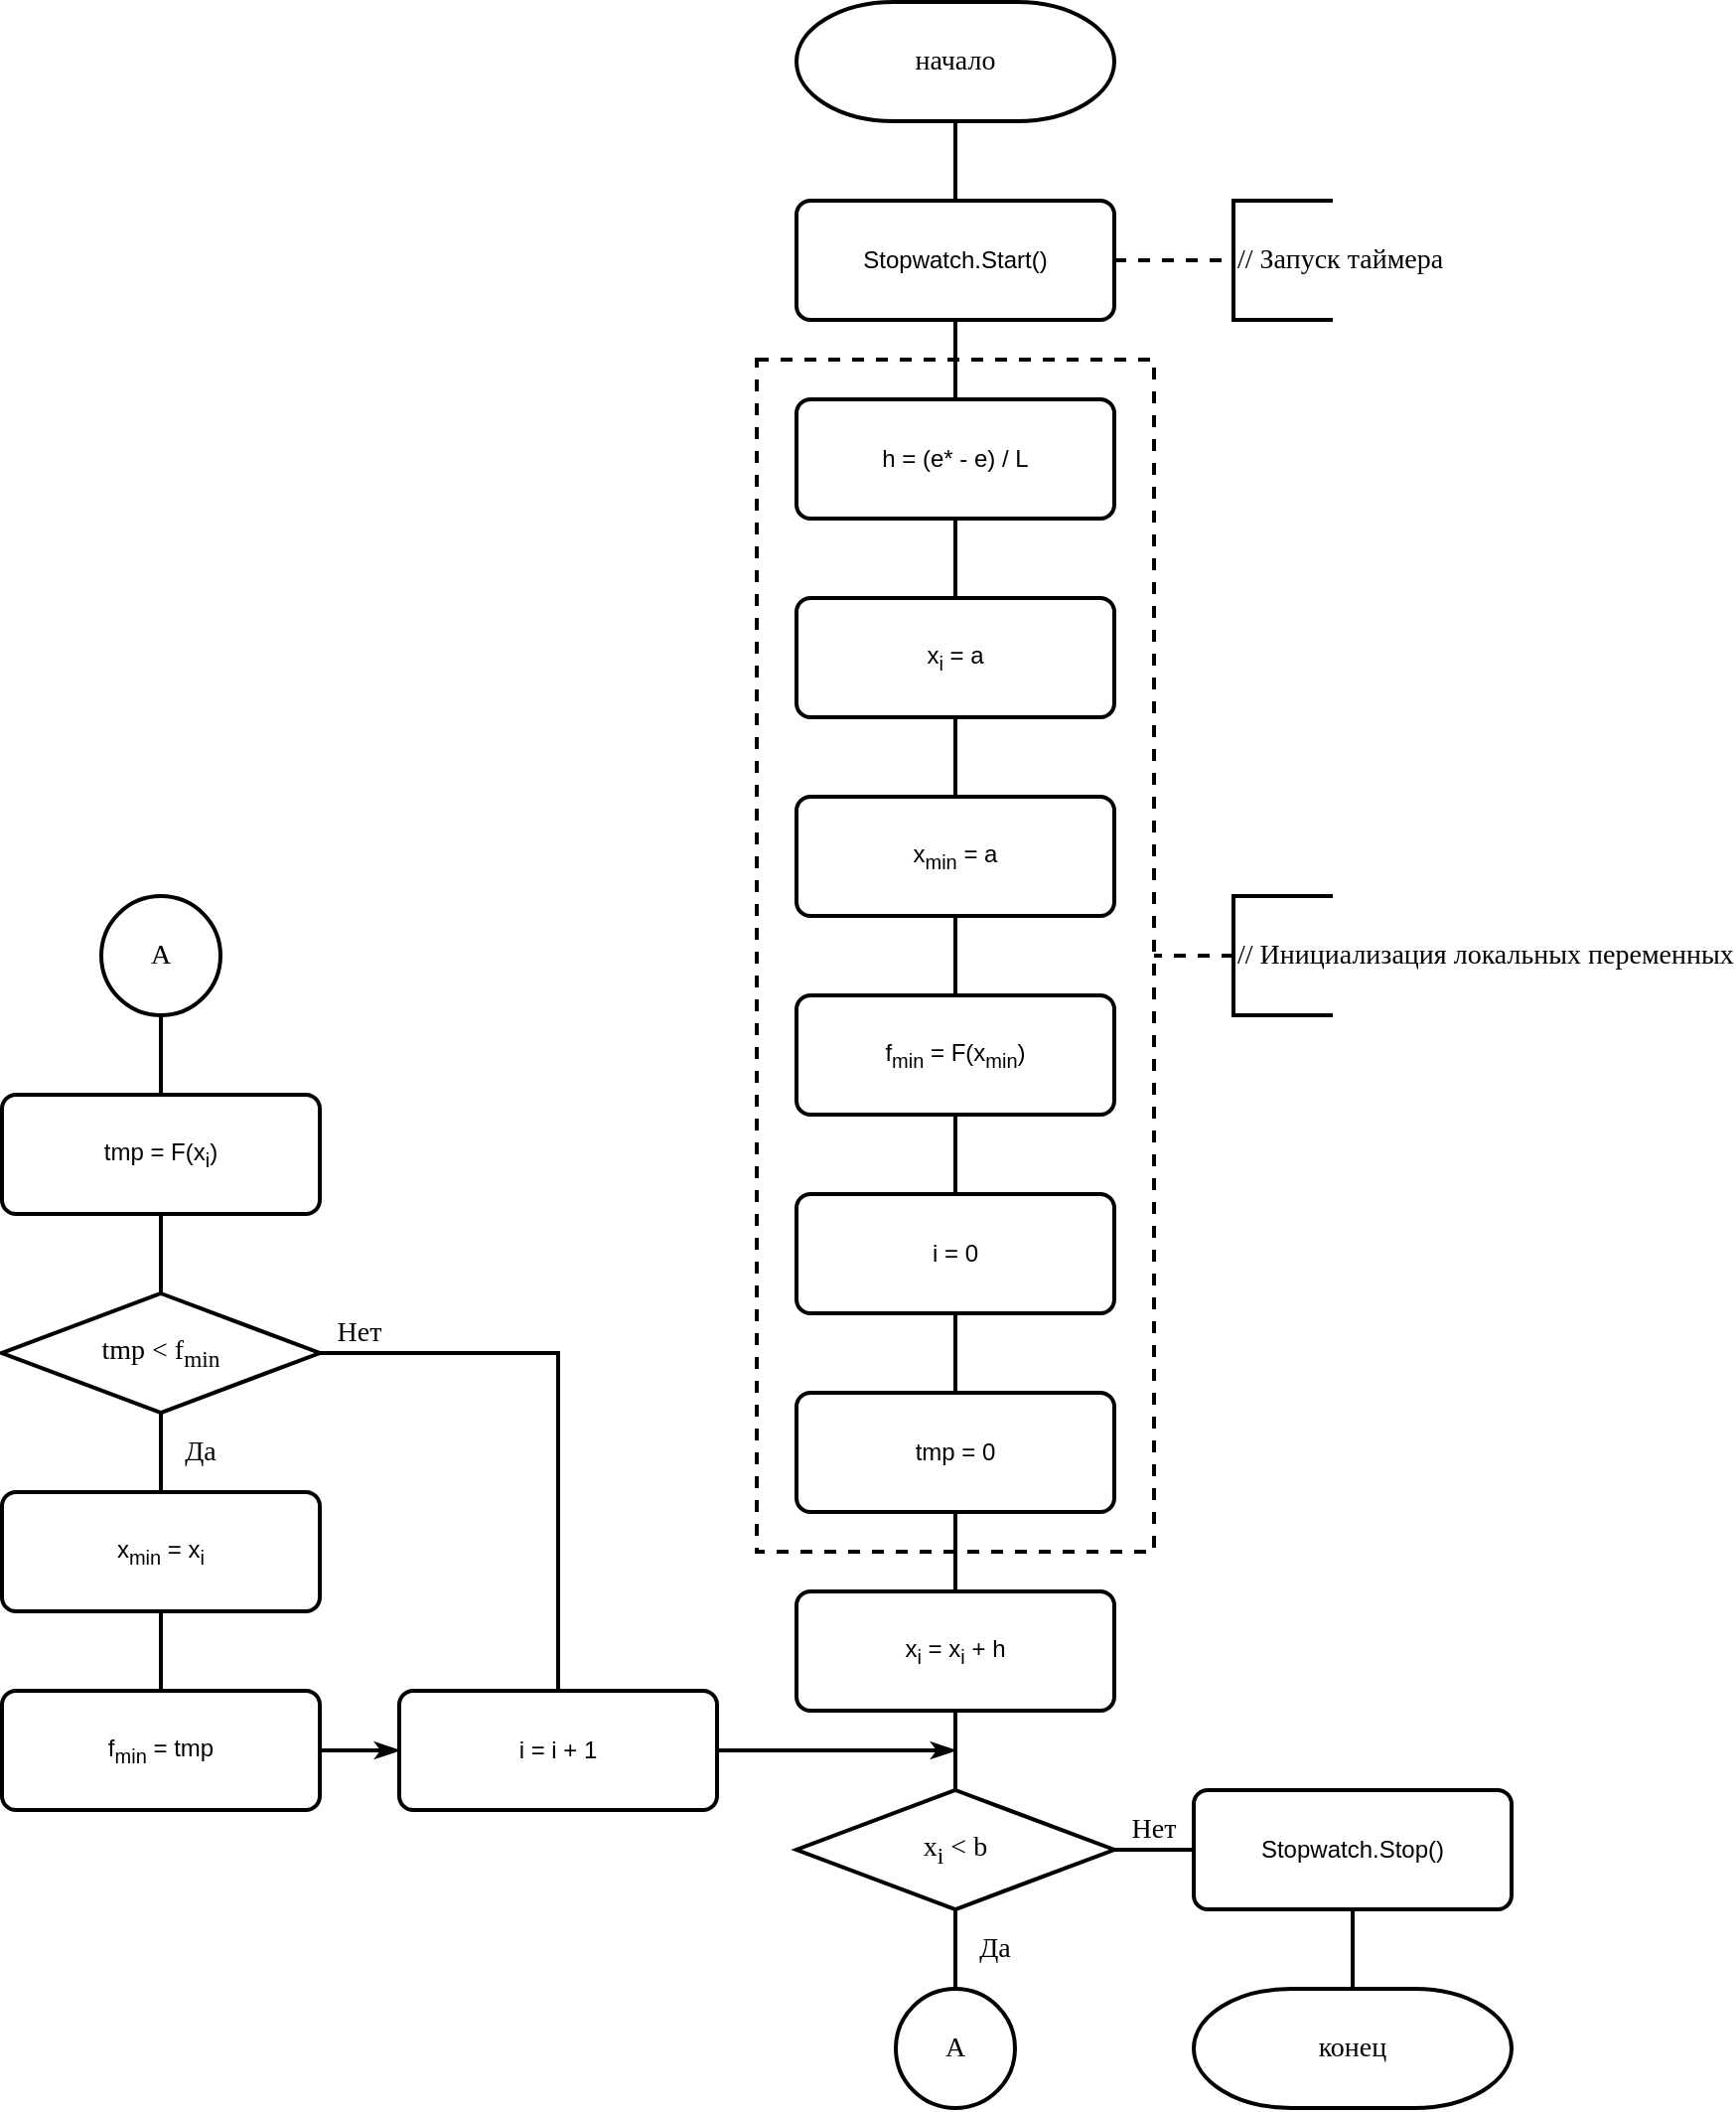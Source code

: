 <mxfile version="10.6.7" type="github"><diagram id="XA9Kl1savB8bdfYkQlx1" name="Page-1"><mxGraphModel dx="2818" dy="1137" grid="1" gridSize="10" guides="1" tooltips="1" connect="1" arrows="1" fold="1" page="1" pageScale="1" pageWidth="827" pageHeight="1169" math="0" shadow="0"><root><mxCell id="0"/><mxCell id="1" parent="0"/><mxCell id="ahvZ2IKFFQsfC9O4d0Ur-1" value="начало" style="strokeWidth=2;html=1;shape=mxgraph.flowchart.terminator;whiteSpace=wrap;fontFamily=Times New Roman;fontSize=14;" vertex="1" parent="1"><mxGeometry x="280" y="120" width="160" height="60" as="geometry"/></mxCell><mxCell id="ahvZ2IKFFQsfC9O4d0Ur-12" style="edgeStyle=orthogonalEdgeStyle;rounded=0;orthogonalLoop=1;jettySize=auto;html=1;exitX=0.5;exitY=1;exitDx=0;exitDy=0;entryX=0.5;entryY=0;entryDx=0;entryDy=0;endArrow=none;endFill=0;fontFamily=Times New Roman;fontSize=14;strokeWidth=2;" edge="1" parent="1" source="ahvZ2IKFFQsfC9O4d0Ur-2" target="ahvZ2IKFFQsfC9O4d0Ur-11"><mxGeometry relative="1" as="geometry"/></mxCell><mxCell id="ahvZ2IKFFQsfC9O4d0Ur-2" value="&lt;span&gt;x&lt;/span&gt;&lt;sub&gt;i&lt;/sub&gt;&amp;nbsp;=&amp;nbsp;&lt;span&gt;x&lt;/span&gt;&lt;sub&gt;i&lt;/sub&gt;&amp;nbsp;+ h" style="rounded=1;whiteSpace=wrap;html=1;absoluteArcSize=1;arcSize=14;strokeWidth=2;" vertex="1" parent="1"><mxGeometry x="280" y="920" width="160" height="60" as="geometry"/></mxCell><mxCell id="ahvZ2IKFFQsfC9O4d0Ur-5" value="// Запуск таймера" style="strokeWidth=2;html=1;shape=mxgraph.flowchart.annotation_1;align=left;pointerEvents=1;fontFamily=Times New Roman;fontSize=14;" vertex="1" parent="1"><mxGeometry x="500" y="220" width="50" height="60" as="geometry"/></mxCell><mxCell id="ahvZ2IKFFQsfC9O4d0Ur-44" style="edgeStyle=orthogonalEdgeStyle;rounded=0;orthogonalLoop=1;jettySize=auto;html=1;exitX=1;exitY=0.5;exitDx=0;exitDy=0;entryX=0;entryY=0.5;entryDx=0;entryDy=0;endArrow=none;endFill=0;strokeWidth=2;fontFamily=Times New Roman;fontSize=14;" edge="1" parent="1" source="ahvZ2IKFFQsfC9O4d0Ur-11" target="ahvZ2IKFFQsfC9O4d0Ur-43"><mxGeometry relative="1" as="geometry"/></mxCell><mxCell id="ahvZ2IKFFQsfC9O4d0Ur-65" style="edgeStyle=orthogonalEdgeStyle;rounded=0;orthogonalLoop=1;jettySize=auto;html=1;exitX=0.5;exitY=1;exitDx=0;exitDy=0;entryX=0.5;entryY=0;entryDx=0;entryDy=0;endArrow=none;endFill=0;strokeWidth=2;fontFamily=Times New Roman;fontSize=14;" edge="1" parent="1" source="ahvZ2IKFFQsfC9O4d0Ur-11" target="ahvZ2IKFFQsfC9O4d0Ur-51"><mxGeometry relative="1" as="geometry"/></mxCell><mxCell id="ahvZ2IKFFQsfC9O4d0Ur-11" value="x&lt;sub&gt;i&lt;/sub&gt;&amp;nbsp;&amp;lt; b" style="rhombus;whiteSpace=wrap;html=1;fontFamily=Times New Roman;fontSize=14;strokeWidth=2;" vertex="1" parent="1"><mxGeometry x="280" y="1020" width="160" height="60" as="geometry"/></mxCell><mxCell id="ahvZ2IKFFQsfC9O4d0Ur-64" style="edgeStyle=orthogonalEdgeStyle;rounded=0;orthogonalLoop=1;jettySize=auto;html=1;exitX=0.5;exitY=1;exitDx=0;exitDy=0;entryX=0.5;entryY=0;entryDx=0;entryDy=0;endArrow=none;endFill=0;strokeWidth=2;fontFamily=Times New Roman;fontSize=14;" edge="1" parent="1" source="ahvZ2IKFFQsfC9O4d0Ur-13" target="ahvZ2IKFFQsfC9O4d0Ur-54"><mxGeometry relative="1" as="geometry"/></mxCell><mxCell id="ahvZ2IKFFQsfC9O4d0Ur-68" style="edgeStyle=orthogonalEdgeStyle;rounded=0;orthogonalLoop=1;jettySize=auto;html=1;exitX=1;exitY=0.5;exitDx=0;exitDy=0;entryX=0.5;entryY=0;entryDx=0;entryDy=0;endArrow=none;endFill=0;strokeWidth=2;fontFamily=Times New Roman;fontSize=14;" edge="1" parent="1" source="ahvZ2IKFFQsfC9O4d0Ur-13" target="ahvZ2IKFFQsfC9O4d0Ur-59"><mxGeometry relative="1" as="geometry"/></mxCell><mxCell id="ahvZ2IKFFQsfC9O4d0Ur-13" value="tmp &amp;lt; f&lt;sub&gt;min&lt;/sub&gt;" style="rhombus;whiteSpace=wrap;html=1;fontFamily=Times New Roman;fontSize=14;strokeWidth=2;" vertex="1" parent="1"><mxGeometry x="-120" y="770" width="160" height="60" as="geometry"/></mxCell><mxCell id="ahvZ2IKFFQsfC9O4d0Ur-15" value="Да" style="text;html=1;strokeColor=none;fillColor=none;align=center;verticalAlign=middle;whiteSpace=wrap;rounded=0;fontFamily=Times New Roman;fontSize=14;" vertex="1" parent="1"><mxGeometry x="360" y="1090" width="40" height="20" as="geometry"/></mxCell><mxCell id="ahvZ2IKFFQsfC9O4d0Ur-23" value="" style="rounded=0;whiteSpace=wrap;html=1;fontFamily=Times New Roman;fontSize=14;dashed=1;strokeWidth=2;perimeterSpacing=0;" vertex="1" parent="1"><mxGeometry x="260" y="300" width="200" height="600" as="geometry"/></mxCell><mxCell id="ahvZ2IKFFQsfC9O4d0Ur-22" style="edgeStyle=orthogonalEdgeStyle;rounded=0;orthogonalLoop=1;jettySize=auto;html=1;exitX=0.5;exitY=1;exitDx=0;exitDy=0;entryX=0.5;entryY=0;entryDx=0;entryDy=0;endArrow=none;endFill=0;fontFamily=Times New Roman;fontSize=14;strokeWidth=2;" edge="1" parent="1" source="ahvZ2IKFFQsfC9O4d0Ur-16" target="ahvZ2IKFFQsfC9O4d0Ur-21"><mxGeometry relative="1" as="geometry"/></mxCell><mxCell id="ahvZ2IKFFQsfC9O4d0Ur-16" value="&lt;span&gt;h = (e* - e) / L&lt;/span&gt;" style="rounded=1;whiteSpace=wrap;html=1;absoluteArcSize=1;arcSize=14;strokeWidth=2;" vertex="1" parent="1"><mxGeometry x="280" y="320" width="160" height="60" as="geometry"/></mxCell><mxCell id="ahvZ2IKFFQsfC9O4d0Ur-20" style="edgeStyle=orthogonalEdgeStyle;rounded=0;orthogonalLoop=1;jettySize=auto;html=1;exitX=0.5;exitY=1;exitDx=0;exitDy=0;entryX=0.5;entryY=0;entryDx=0;entryDy=0;endArrow=none;endFill=0;fontFamily=Times New Roman;fontSize=14;strokeWidth=2;" edge="1" parent="1" source="ahvZ2IKFFQsfC9O4d0Ur-18" target="ahvZ2IKFFQsfC9O4d0Ur-16"><mxGeometry relative="1" as="geometry"/></mxCell><mxCell id="ahvZ2IKFFQsfC9O4d0Ur-33" style="edgeStyle=orthogonalEdgeStyle;rounded=0;orthogonalLoop=1;jettySize=auto;html=1;exitX=1;exitY=0.5;exitDx=0;exitDy=0;entryX=0;entryY=0.5;entryDx=0;entryDy=0;entryPerimeter=0;endArrow=none;endFill=0;fontFamily=Times New Roman;fontSize=14;dashed=1;strokeWidth=2;" edge="1" parent="1" source="ahvZ2IKFFQsfC9O4d0Ur-18" target="ahvZ2IKFFQsfC9O4d0Ur-5"><mxGeometry relative="1" as="geometry"/></mxCell><mxCell id="ahvZ2IKFFQsfC9O4d0Ur-18" value="&lt;span&gt;Stopwatch.Start()&lt;/span&gt;&lt;br&gt;" style="rounded=1;whiteSpace=wrap;html=1;absoluteArcSize=1;arcSize=14;strokeWidth=2;" vertex="1" parent="1"><mxGeometry x="280" y="220" width="160" height="60" as="geometry"/></mxCell><mxCell id="ahvZ2IKFFQsfC9O4d0Ur-26" style="edgeStyle=orthogonalEdgeStyle;rounded=0;orthogonalLoop=1;jettySize=auto;html=1;exitX=0.5;exitY=1;exitDx=0;exitDy=0;entryX=0.5;entryY=0;entryDx=0;entryDy=0;endArrow=none;endFill=0;fontFamily=Times New Roman;fontSize=14;strokeWidth=2;" edge="1" parent="1" source="ahvZ2IKFFQsfC9O4d0Ur-21" target="ahvZ2IKFFQsfC9O4d0Ur-24"><mxGeometry relative="1" as="geometry"/></mxCell><mxCell id="ahvZ2IKFFQsfC9O4d0Ur-21" value="&lt;span&gt;x&lt;/span&gt;&lt;sub&gt;i&lt;/sub&gt;&lt;span&gt;&amp;nbsp;= a&lt;/span&gt;&lt;br&gt;" style="rounded=1;whiteSpace=wrap;html=1;absoluteArcSize=1;arcSize=14;strokeWidth=2;" vertex="1" parent="1"><mxGeometry x="280" y="420" width="160" height="60" as="geometry"/></mxCell><mxCell id="ahvZ2IKFFQsfC9O4d0Ur-27" style="edgeStyle=orthogonalEdgeStyle;rounded=0;orthogonalLoop=1;jettySize=auto;html=1;exitX=0.5;exitY=1;exitDx=0;exitDy=0;entryX=0.5;entryY=0;entryDx=0;entryDy=0;endArrow=none;endFill=0;fontFamily=Times New Roman;fontSize=14;strokeWidth=2;" edge="1" parent="1" source="ahvZ2IKFFQsfC9O4d0Ur-24" target="ahvZ2IKFFQsfC9O4d0Ur-25"><mxGeometry relative="1" as="geometry"/></mxCell><mxCell id="ahvZ2IKFFQsfC9O4d0Ur-24" value="&lt;span&gt;x&lt;/span&gt;&lt;sub&gt;min&lt;/sub&gt;&lt;span&gt;&amp;nbsp;= a&lt;/span&gt;&lt;br&gt;" style="rounded=1;whiteSpace=wrap;html=1;absoluteArcSize=1;arcSize=14;strokeWidth=2;" vertex="1" parent="1"><mxGeometry x="280" y="520" width="160" height="60" as="geometry"/></mxCell><mxCell id="ahvZ2IKFFQsfC9O4d0Ur-30" style="edgeStyle=orthogonalEdgeStyle;rounded=0;orthogonalLoop=1;jettySize=auto;html=1;exitX=0.5;exitY=1;exitDx=0;exitDy=0;entryX=0.5;entryY=0;entryDx=0;entryDy=0;endArrow=none;endFill=0;fontFamily=Times New Roman;fontSize=14;strokeWidth=2;" edge="1" parent="1" source="ahvZ2IKFFQsfC9O4d0Ur-25" target="ahvZ2IKFFQsfC9O4d0Ur-28"><mxGeometry relative="1" as="geometry"/></mxCell><mxCell id="ahvZ2IKFFQsfC9O4d0Ur-25" value="&lt;span&gt;f&lt;/span&gt;&lt;sub&gt;min&lt;/sub&gt;&lt;span&gt;&amp;nbsp;= F(x&lt;/span&gt;&lt;sub&gt;min&lt;/sub&gt;&lt;span&gt;)&lt;/span&gt;&lt;br&gt;" style="rounded=1;whiteSpace=wrap;html=1;absoluteArcSize=1;arcSize=14;strokeWidth=2;" vertex="1" parent="1"><mxGeometry x="280" y="620" width="160" height="60" as="geometry"/></mxCell><mxCell id="ahvZ2IKFFQsfC9O4d0Ur-31" style="edgeStyle=orthogonalEdgeStyle;rounded=0;orthogonalLoop=1;jettySize=auto;html=1;exitX=0.5;exitY=1;exitDx=0;exitDy=0;entryX=0.5;entryY=0;entryDx=0;entryDy=0;endArrow=none;endFill=0;fontFamily=Times New Roman;fontSize=14;strokeWidth=2;" edge="1" parent="1" source="ahvZ2IKFFQsfC9O4d0Ur-28" target="ahvZ2IKFFQsfC9O4d0Ur-29"><mxGeometry relative="1" as="geometry"/></mxCell><mxCell id="ahvZ2IKFFQsfC9O4d0Ur-28" value="i = 0" style="rounded=1;whiteSpace=wrap;html=1;absoluteArcSize=1;arcSize=14;strokeWidth=2;" vertex="1" parent="1"><mxGeometry x="280" y="720" width="160" height="60" as="geometry"/></mxCell><mxCell id="ahvZ2IKFFQsfC9O4d0Ur-36" style="edgeStyle=orthogonalEdgeStyle;rounded=0;orthogonalLoop=1;jettySize=auto;html=1;exitX=0.5;exitY=1;exitDx=0;exitDy=0;entryX=0.5;entryY=0;entryDx=0;entryDy=0;endArrow=none;endFill=0;strokeWidth=2;fontFamily=Times New Roman;fontSize=14;" edge="1" parent="1" source="ahvZ2IKFFQsfC9O4d0Ur-29" target="ahvZ2IKFFQsfC9O4d0Ur-2"><mxGeometry relative="1" as="geometry"/></mxCell><mxCell id="ahvZ2IKFFQsfC9O4d0Ur-29" value="&lt;span&gt;tmp = 0&lt;/span&gt;" style="rounded=1;whiteSpace=wrap;html=1;absoluteArcSize=1;arcSize=14;strokeWidth=2;" vertex="1" parent="1"><mxGeometry x="280" y="820" width="160" height="60" as="geometry"/></mxCell><mxCell id="ahvZ2IKFFQsfC9O4d0Ur-32" style="edgeStyle=orthogonalEdgeStyle;rounded=0;orthogonalLoop=1;jettySize=auto;html=1;exitX=0.5;exitY=1;exitDx=0;exitDy=0;exitPerimeter=0;entryX=0.5;entryY=0;entryDx=0;entryDy=0;endArrow=none;endFill=0;fontFamily=Times New Roman;fontSize=14;strokeWidth=2;" edge="1" parent="1" source="ahvZ2IKFFQsfC9O4d0Ur-1" target="ahvZ2IKFFQsfC9O4d0Ur-18"><mxGeometry relative="1" as="geometry"/></mxCell><mxCell id="ahvZ2IKFFQsfC9O4d0Ur-35" style="edgeStyle=orthogonalEdgeStyle;rounded=0;orthogonalLoop=1;jettySize=auto;html=1;exitX=0;exitY=0.5;exitDx=0;exitDy=0;exitPerimeter=0;entryX=1;entryY=0.5;entryDx=0;entryDy=0;dashed=1;endArrow=none;endFill=0;strokeWidth=2;fontFamily=Times New Roman;fontSize=14;" edge="1" parent="1" source="ahvZ2IKFFQsfC9O4d0Ur-34" target="ahvZ2IKFFQsfC9O4d0Ur-23"><mxGeometry relative="1" as="geometry"/></mxCell><mxCell id="ahvZ2IKFFQsfC9O4d0Ur-34" value="// Инициализация локальных переменных" style="strokeWidth=2;html=1;shape=mxgraph.flowchart.annotation_1;align=left;pointerEvents=1;fontFamily=Times New Roman;fontSize=14;" vertex="1" parent="1"><mxGeometry x="500" y="570" width="50" height="60" as="geometry"/></mxCell><mxCell id="ahvZ2IKFFQsfC9O4d0Ur-63" style="edgeStyle=orthogonalEdgeStyle;rounded=0;orthogonalLoop=1;jettySize=auto;html=1;exitX=0.5;exitY=1;exitDx=0;exitDy=0;entryX=0.5;entryY=0;entryDx=0;entryDy=0;endArrow=none;endFill=0;strokeWidth=2;fontFamily=Times New Roman;fontSize=14;" edge="1" parent="1" source="ahvZ2IKFFQsfC9O4d0Ur-39" target="ahvZ2IKFFQsfC9O4d0Ur-13"><mxGeometry relative="1" as="geometry"/></mxCell><mxCell id="ahvZ2IKFFQsfC9O4d0Ur-39" value="tmp = F(x&lt;sub&gt;i&lt;/sub&gt;)" style="rounded=1;whiteSpace=wrap;html=1;absoluteArcSize=1;arcSize=14;strokeWidth=2;" vertex="1" parent="1"><mxGeometry x="-120" y="670" width="160" height="60" as="geometry"/></mxCell><mxCell id="ahvZ2IKFFQsfC9O4d0Ur-47" style="edgeStyle=orthogonalEdgeStyle;rounded=0;orthogonalLoop=1;jettySize=auto;html=1;exitX=0.5;exitY=1;exitDx=0;exitDy=0;entryX=0.5;entryY=0;entryDx=0;entryDy=0;entryPerimeter=0;endArrow=none;endFill=0;strokeWidth=2;fontFamily=Times New Roman;fontSize=14;" edge="1" parent="1" source="ahvZ2IKFFQsfC9O4d0Ur-43" target="ahvZ2IKFFQsfC9O4d0Ur-46"><mxGeometry relative="1" as="geometry"/></mxCell><mxCell id="ahvZ2IKFFQsfC9O4d0Ur-43" value="Stopwatch.Stop()" style="rounded=1;whiteSpace=wrap;html=1;absoluteArcSize=1;arcSize=14;strokeWidth=2;" vertex="1" parent="1"><mxGeometry x="480" y="1020" width="160" height="60" as="geometry"/></mxCell><mxCell id="ahvZ2IKFFQsfC9O4d0Ur-45" value="Нет" style="text;html=1;strokeColor=none;fillColor=none;align=center;verticalAlign=middle;whiteSpace=wrap;rounded=0;fontFamily=Times New Roman;fontSize=14;" vertex="1" parent="1"><mxGeometry x="440" y="1030" width="40" height="20" as="geometry"/></mxCell><mxCell id="ahvZ2IKFFQsfC9O4d0Ur-46" value="конец" style="strokeWidth=2;html=1;shape=mxgraph.flowchart.terminator;whiteSpace=wrap;fontFamily=Times New Roman;fontSize=14;" vertex="1" parent="1"><mxGeometry x="480" y="1120" width="160" height="60" as="geometry"/></mxCell><mxCell id="ahvZ2IKFFQsfC9O4d0Ur-51" value="А" style="ellipse;whiteSpace=wrap;html=1;aspect=fixed;strokeWidth=2;fontFamily=Times New Roman;fontSize=14;" vertex="1" parent="1"><mxGeometry x="330" y="1120" width="60" height="60" as="geometry"/></mxCell><mxCell id="ahvZ2IKFFQsfC9O4d0Ur-62" style="edgeStyle=orthogonalEdgeStyle;rounded=0;orthogonalLoop=1;jettySize=auto;html=1;exitX=0.5;exitY=1;exitDx=0;exitDy=0;entryX=0.5;entryY=0;entryDx=0;entryDy=0;endArrow=none;endFill=0;strokeWidth=2;fontFamily=Times New Roman;fontSize=14;" edge="1" parent="1" source="ahvZ2IKFFQsfC9O4d0Ur-53" target="ahvZ2IKFFQsfC9O4d0Ur-39"><mxGeometry relative="1" as="geometry"/></mxCell><mxCell id="ahvZ2IKFFQsfC9O4d0Ur-53" value="А" style="ellipse;whiteSpace=wrap;html=1;aspect=fixed;strokeWidth=2;fontFamily=Times New Roman;fontSize=14;" vertex="1" parent="1"><mxGeometry x="-70" y="570" width="60" height="60" as="geometry"/></mxCell><mxCell id="ahvZ2IKFFQsfC9O4d0Ur-57" style="edgeStyle=orthogonalEdgeStyle;rounded=0;orthogonalLoop=1;jettySize=auto;html=1;exitX=0.5;exitY=1;exitDx=0;exitDy=0;entryX=0.5;entryY=0;entryDx=0;entryDy=0;endArrow=none;endFill=0;strokeWidth=2;fontFamily=Times New Roman;fontSize=14;" edge="1" parent="1" source="ahvZ2IKFFQsfC9O4d0Ur-54" target="ahvZ2IKFFQsfC9O4d0Ur-55"><mxGeometry relative="1" as="geometry"/></mxCell><mxCell id="ahvZ2IKFFQsfC9O4d0Ur-54" value="x&lt;sub&gt;min&lt;/sub&gt;&amp;nbsp;= x&lt;sub&gt;i&lt;/sub&gt;" style="rounded=1;whiteSpace=wrap;html=1;absoluteArcSize=1;arcSize=14;strokeWidth=2;" vertex="1" parent="1"><mxGeometry x="-120" y="870" width="160" height="60" as="geometry"/></mxCell><mxCell id="ahvZ2IKFFQsfC9O4d0Ur-67" style="edgeStyle=orthogonalEdgeStyle;rounded=0;orthogonalLoop=1;jettySize=auto;html=1;exitX=1;exitY=0.5;exitDx=0;exitDy=0;entryX=0;entryY=0.5;entryDx=0;entryDy=0;endArrow=classicThin;endFill=1;strokeWidth=2;fontFamily=Times New Roman;fontSize=14;" edge="1" parent="1" source="ahvZ2IKFFQsfC9O4d0Ur-55" target="ahvZ2IKFFQsfC9O4d0Ur-59"><mxGeometry relative="1" as="geometry"/></mxCell><mxCell id="ahvZ2IKFFQsfC9O4d0Ur-55" value="f&lt;sub&gt;min&lt;/sub&gt;&amp;nbsp;= tmp&lt;br&gt;" style="rounded=1;whiteSpace=wrap;html=1;absoluteArcSize=1;arcSize=14;strokeWidth=2;" vertex="1" parent="1"><mxGeometry x="-120" y="970" width="160" height="60" as="geometry"/></mxCell><mxCell id="ahvZ2IKFFQsfC9O4d0Ur-71" style="edgeStyle=orthogonalEdgeStyle;rounded=0;orthogonalLoop=1;jettySize=auto;html=1;exitX=1;exitY=0.5;exitDx=0;exitDy=0;endArrow=classicThin;endFill=1;strokeWidth=2;fontFamily=Times New Roman;fontSize=14;" edge="1" parent="1" source="ahvZ2IKFFQsfC9O4d0Ur-59"><mxGeometry relative="1" as="geometry"><mxPoint x="360" y="1000" as="targetPoint"/></mxGeometry></mxCell><mxCell id="ahvZ2IKFFQsfC9O4d0Ur-59" value="i = i + 1&lt;br&gt;" style="rounded=1;whiteSpace=wrap;html=1;absoluteArcSize=1;arcSize=14;strokeWidth=2;" vertex="1" parent="1"><mxGeometry x="80" y="970" width="160" height="60" as="geometry"/></mxCell><mxCell id="ahvZ2IKFFQsfC9O4d0Ur-66" value="Да" style="text;html=1;strokeColor=none;fillColor=none;align=center;verticalAlign=middle;whiteSpace=wrap;rounded=0;fontFamily=Times New Roman;fontSize=14;" vertex="1" parent="1"><mxGeometry x="-40" y="840" width="40" height="20" as="geometry"/></mxCell><mxCell id="ahvZ2IKFFQsfC9O4d0Ur-69" value="Нет" style="text;html=1;strokeColor=none;fillColor=none;align=center;verticalAlign=middle;whiteSpace=wrap;rounded=0;fontFamily=Times New Roman;fontSize=14;" vertex="1" parent="1"><mxGeometry x="40" y="780" width="40" height="20" as="geometry"/></mxCell></root></mxGraphModel></diagram></mxfile>